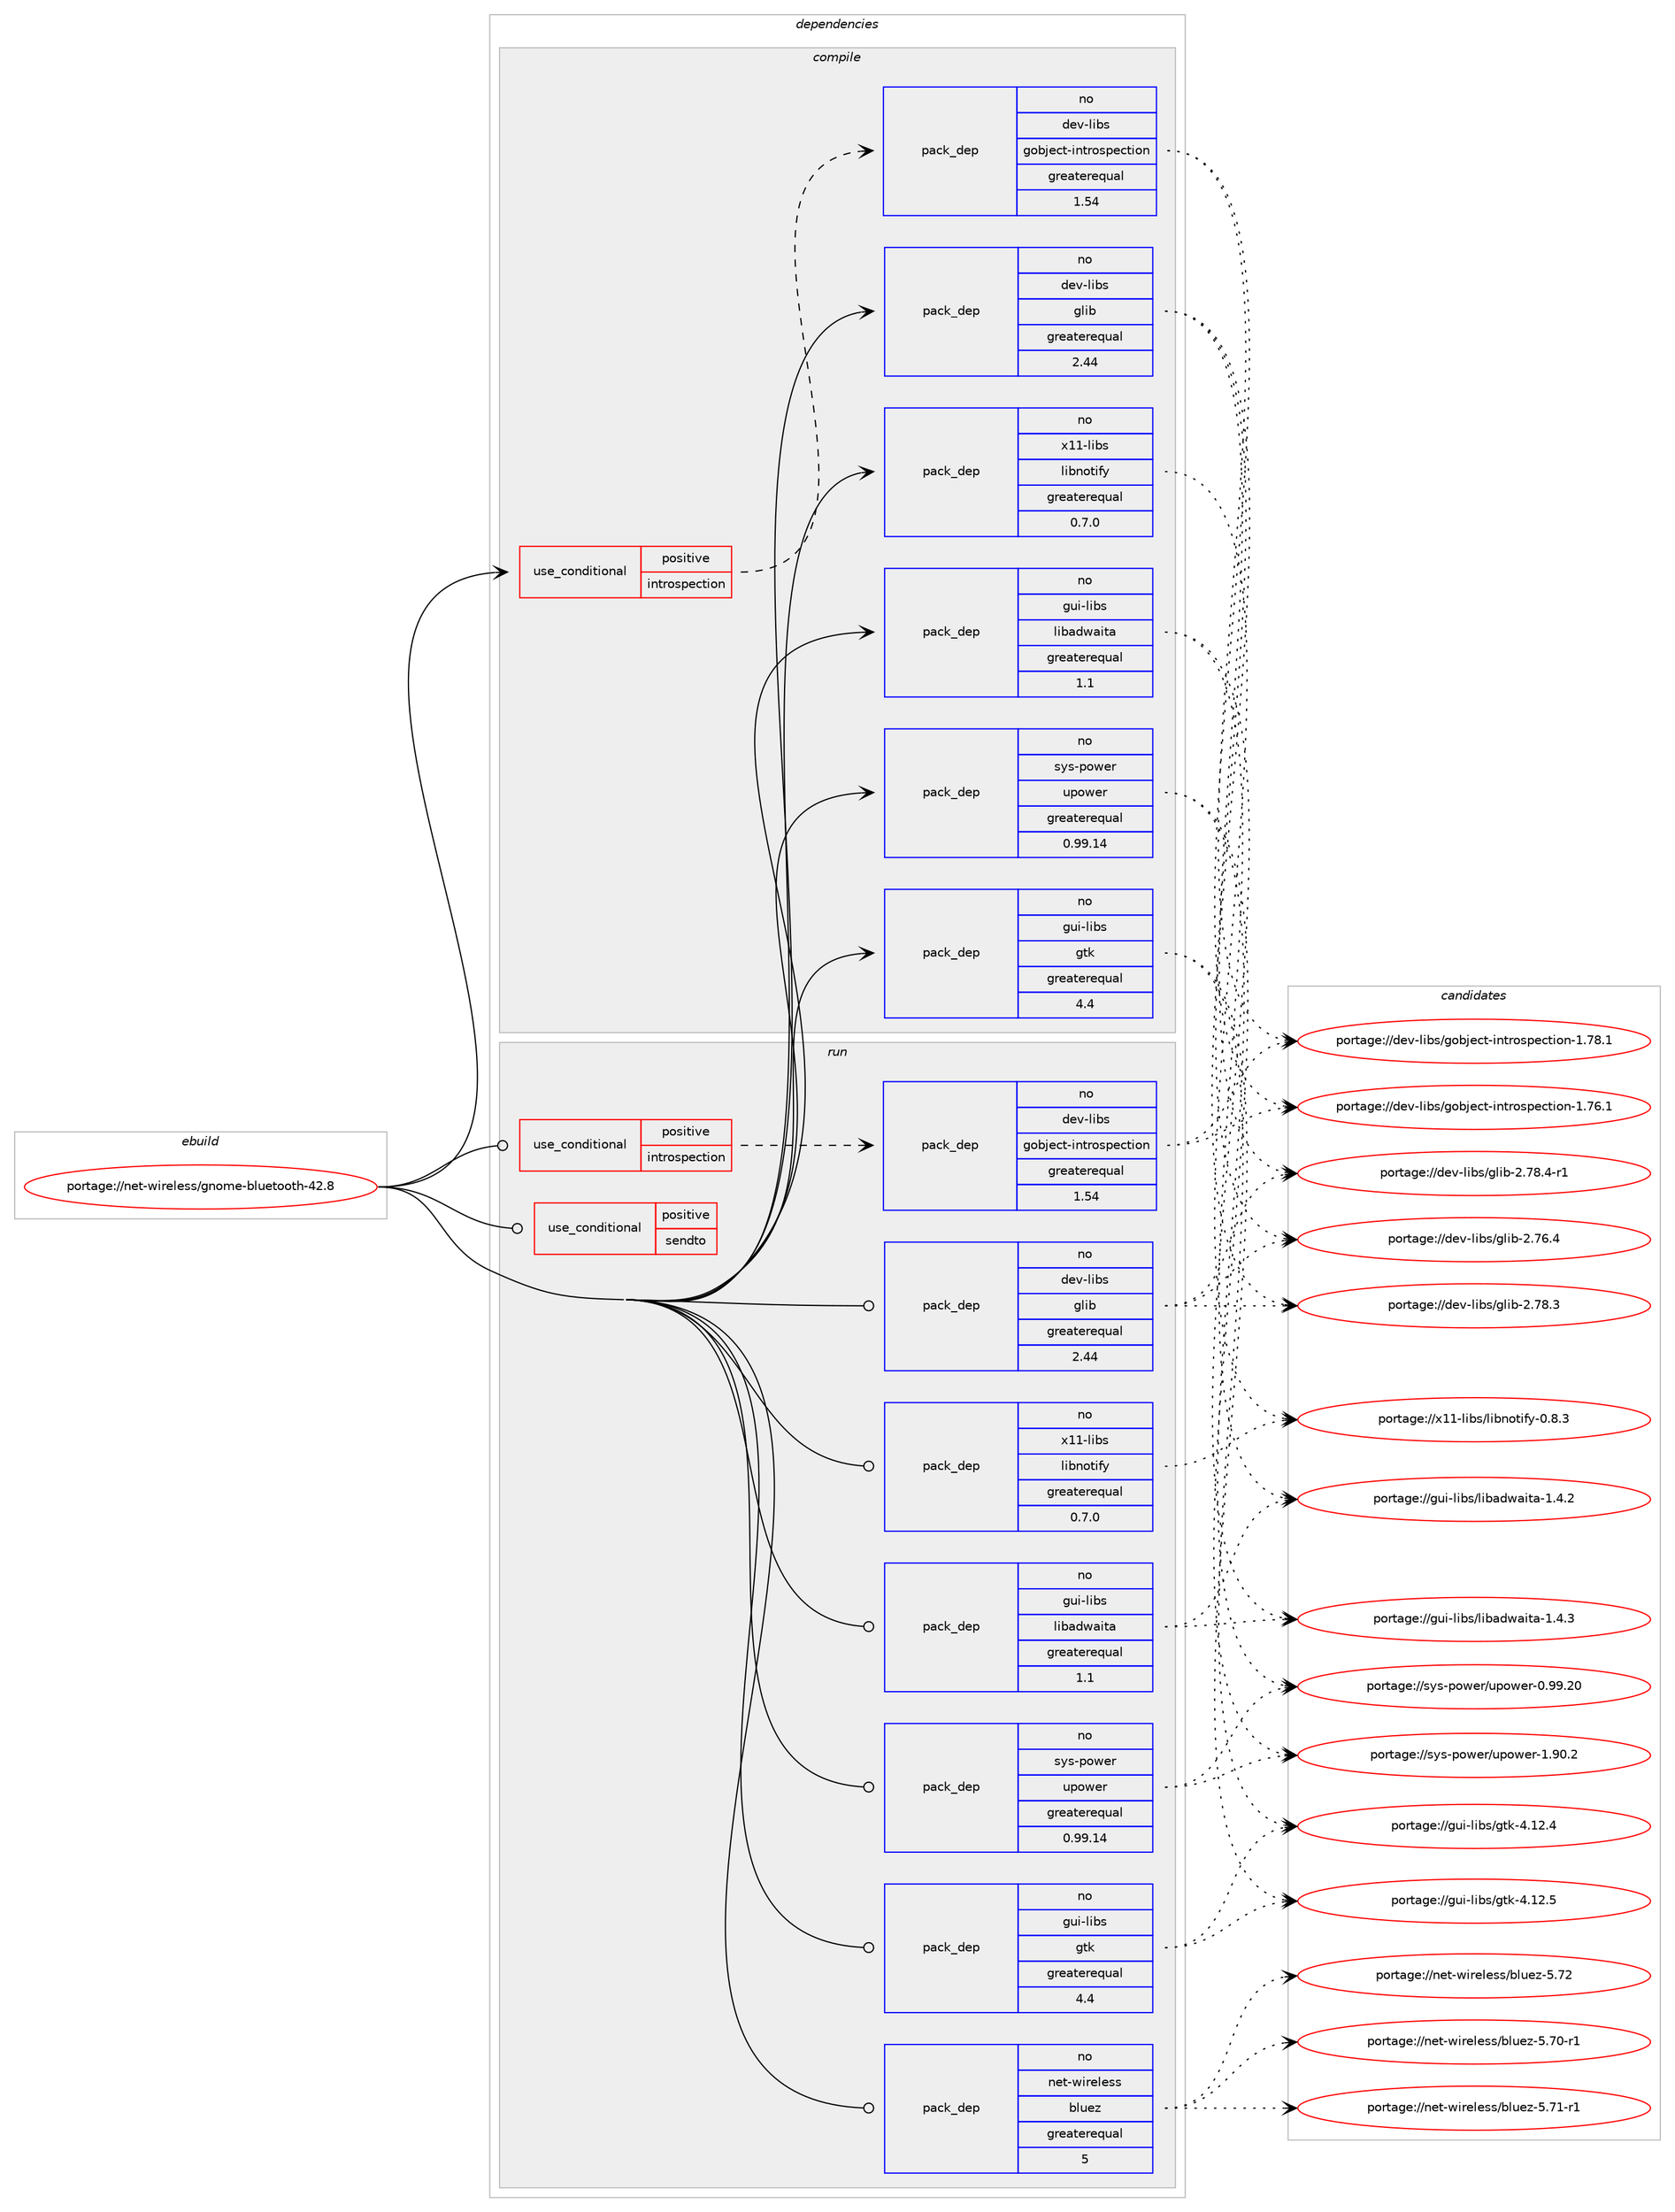 digraph prolog {

# *************
# Graph options
# *************

newrank=true;
concentrate=true;
compound=true;
graph [rankdir=LR,fontname=Helvetica,fontsize=10,ranksep=1.5];#, ranksep=2.5, nodesep=0.2];
edge  [arrowhead=vee];
node  [fontname=Helvetica,fontsize=10];

# **********
# The ebuild
# **********

subgraph cluster_leftcol {
color=gray;
rank=same;
label=<<i>ebuild</i>>;
id [label="portage://net-wireless/gnome-bluetooth-42.8", color=red, width=4, href="../net-wireless/gnome-bluetooth-42.8.svg"];
}

# ****************
# The dependencies
# ****************

subgraph cluster_midcol {
color=gray;
label=<<i>dependencies</i>>;
subgraph cluster_compile {
fillcolor="#eeeeee";
style=filled;
label=<<i>compile</i>>;
subgraph cond8188 {
dependency12117 [label=<<TABLE BORDER="0" CELLBORDER="1" CELLSPACING="0" CELLPADDING="4"><TR><TD ROWSPAN="3" CELLPADDING="10">use_conditional</TD></TR><TR><TD>positive</TD></TR><TR><TD>introspection</TD></TR></TABLE>>, shape=none, color=red];
subgraph pack3810 {
dependency12118 [label=<<TABLE BORDER="0" CELLBORDER="1" CELLSPACING="0" CELLPADDING="4" WIDTH="220"><TR><TD ROWSPAN="6" CELLPADDING="30">pack_dep</TD></TR><TR><TD WIDTH="110">no</TD></TR><TR><TD>dev-libs</TD></TR><TR><TD>gobject-introspection</TD></TR><TR><TD>greaterequal</TD></TR><TR><TD>1.54</TD></TR></TABLE>>, shape=none, color=blue];
}
dependency12117:e -> dependency12118:w [weight=20,style="dashed",arrowhead="vee"];
}
id:e -> dependency12117:w [weight=20,style="solid",arrowhead="vee"];
subgraph pack3811 {
dependency12119 [label=<<TABLE BORDER="0" CELLBORDER="1" CELLSPACING="0" CELLPADDING="4" WIDTH="220"><TR><TD ROWSPAN="6" CELLPADDING="30">pack_dep</TD></TR><TR><TD WIDTH="110">no</TD></TR><TR><TD>dev-libs</TD></TR><TR><TD>glib</TD></TR><TR><TD>greaterequal</TD></TR><TR><TD>2.44</TD></TR></TABLE>>, shape=none, color=blue];
}
id:e -> dependency12119:w [weight=20,style="solid",arrowhead="vee"];
subgraph pack3812 {
dependency12120 [label=<<TABLE BORDER="0" CELLBORDER="1" CELLSPACING="0" CELLPADDING="4" WIDTH="220"><TR><TD ROWSPAN="6" CELLPADDING="30">pack_dep</TD></TR><TR><TD WIDTH="110">no</TD></TR><TR><TD>gui-libs</TD></TR><TR><TD>gtk</TD></TR><TR><TD>greaterequal</TD></TR><TR><TD>4.4</TD></TR></TABLE>>, shape=none, color=blue];
}
id:e -> dependency12120:w [weight=20,style="solid",arrowhead="vee"];
subgraph pack3813 {
dependency12121 [label=<<TABLE BORDER="0" CELLBORDER="1" CELLSPACING="0" CELLPADDING="4" WIDTH="220"><TR><TD ROWSPAN="6" CELLPADDING="30">pack_dep</TD></TR><TR><TD WIDTH="110">no</TD></TR><TR><TD>gui-libs</TD></TR><TR><TD>libadwaita</TD></TR><TR><TD>greaterequal</TD></TR><TR><TD>1.1</TD></TR></TABLE>>, shape=none, color=blue];
}
id:e -> dependency12121:w [weight=20,style="solid",arrowhead="vee"];
# *** BEGIN UNKNOWN DEPENDENCY TYPE (TODO) ***
# id -> package_dependency(portage://net-wireless/gnome-bluetooth-42.8,install,no,media-libs,gsound,none,[,,],[],[])
# *** END UNKNOWN DEPENDENCY TYPE (TODO) ***

subgraph pack3814 {
dependency12122 [label=<<TABLE BORDER="0" CELLBORDER="1" CELLSPACING="0" CELLPADDING="4" WIDTH="220"><TR><TD ROWSPAN="6" CELLPADDING="30">pack_dep</TD></TR><TR><TD WIDTH="110">no</TD></TR><TR><TD>sys-power</TD></TR><TR><TD>upower</TD></TR><TR><TD>greaterequal</TD></TR><TR><TD>0.99.14</TD></TR></TABLE>>, shape=none, color=blue];
}
id:e -> dependency12122:w [weight=20,style="solid",arrowhead="vee"];
# *** BEGIN UNKNOWN DEPENDENCY TYPE (TODO) ***
# id -> package_dependency(portage://net-wireless/gnome-bluetooth-42.8,install,no,virtual,libudev,none,[,,],any_same_slot,[])
# *** END UNKNOWN DEPENDENCY TYPE (TODO) ***

subgraph pack3815 {
dependency12123 [label=<<TABLE BORDER="0" CELLBORDER="1" CELLSPACING="0" CELLPADDING="4" WIDTH="220"><TR><TD ROWSPAN="6" CELLPADDING="30">pack_dep</TD></TR><TR><TD WIDTH="110">no</TD></TR><TR><TD>x11-libs</TD></TR><TR><TD>libnotify</TD></TR><TR><TD>greaterequal</TD></TR><TR><TD>0.7.0</TD></TR></TABLE>>, shape=none, color=blue];
}
id:e -> dependency12123:w [weight=20,style="solid",arrowhead="vee"];
}
subgraph cluster_compileandrun {
fillcolor="#eeeeee";
style=filled;
label=<<i>compile and run</i>>;
}
subgraph cluster_run {
fillcolor="#eeeeee";
style=filled;
label=<<i>run</i>>;
subgraph cond8189 {
dependency12124 [label=<<TABLE BORDER="0" CELLBORDER="1" CELLSPACING="0" CELLPADDING="4"><TR><TD ROWSPAN="3" CELLPADDING="10">use_conditional</TD></TR><TR><TD>positive</TD></TR><TR><TD>introspection</TD></TR></TABLE>>, shape=none, color=red];
subgraph pack3816 {
dependency12125 [label=<<TABLE BORDER="0" CELLBORDER="1" CELLSPACING="0" CELLPADDING="4" WIDTH="220"><TR><TD ROWSPAN="6" CELLPADDING="30">pack_dep</TD></TR><TR><TD WIDTH="110">no</TD></TR><TR><TD>dev-libs</TD></TR><TR><TD>gobject-introspection</TD></TR><TR><TD>greaterequal</TD></TR><TR><TD>1.54</TD></TR></TABLE>>, shape=none, color=blue];
}
dependency12124:e -> dependency12125:w [weight=20,style="dashed",arrowhead="vee"];
}
id:e -> dependency12124:w [weight=20,style="solid",arrowhead="odot"];
subgraph cond8190 {
dependency12126 [label=<<TABLE BORDER="0" CELLBORDER="1" CELLSPACING="0" CELLPADDING="4"><TR><TD ROWSPAN="3" CELLPADDING="10">use_conditional</TD></TR><TR><TD>positive</TD></TR><TR><TD>sendto</TD></TR></TABLE>>, shape=none, color=red];
# *** BEGIN UNKNOWN DEPENDENCY TYPE (TODO) ***
# dependency12126 -> package_dependency(portage://net-wireless/gnome-bluetooth-42.8,run,weak,net-wireless,gnome-bluetooth,none,[,,],[slot(2)],[])
# *** END UNKNOWN DEPENDENCY TYPE (TODO) ***

}
id:e -> dependency12126:w [weight=20,style="solid",arrowhead="odot"];
# *** BEGIN UNKNOWN DEPENDENCY TYPE (TODO) ***
# id -> package_dependency(portage://net-wireless/gnome-bluetooth-42.8,run,no,acct-group,plugdev,none,[,,],[],[])
# *** END UNKNOWN DEPENDENCY TYPE (TODO) ***

subgraph pack3817 {
dependency12127 [label=<<TABLE BORDER="0" CELLBORDER="1" CELLSPACING="0" CELLPADDING="4" WIDTH="220"><TR><TD ROWSPAN="6" CELLPADDING="30">pack_dep</TD></TR><TR><TD WIDTH="110">no</TD></TR><TR><TD>dev-libs</TD></TR><TR><TD>glib</TD></TR><TR><TD>greaterequal</TD></TR><TR><TD>2.44</TD></TR></TABLE>>, shape=none, color=blue];
}
id:e -> dependency12127:w [weight=20,style="solid",arrowhead="odot"];
subgraph pack3818 {
dependency12128 [label=<<TABLE BORDER="0" CELLBORDER="1" CELLSPACING="0" CELLPADDING="4" WIDTH="220"><TR><TD ROWSPAN="6" CELLPADDING="30">pack_dep</TD></TR><TR><TD WIDTH="110">no</TD></TR><TR><TD>gui-libs</TD></TR><TR><TD>gtk</TD></TR><TR><TD>greaterequal</TD></TR><TR><TD>4.4</TD></TR></TABLE>>, shape=none, color=blue];
}
id:e -> dependency12128:w [weight=20,style="solid",arrowhead="odot"];
subgraph pack3819 {
dependency12129 [label=<<TABLE BORDER="0" CELLBORDER="1" CELLSPACING="0" CELLPADDING="4" WIDTH="220"><TR><TD ROWSPAN="6" CELLPADDING="30">pack_dep</TD></TR><TR><TD WIDTH="110">no</TD></TR><TR><TD>gui-libs</TD></TR><TR><TD>libadwaita</TD></TR><TR><TD>greaterequal</TD></TR><TR><TD>1.1</TD></TR></TABLE>>, shape=none, color=blue];
}
id:e -> dependency12129:w [weight=20,style="solid",arrowhead="odot"];
# *** BEGIN UNKNOWN DEPENDENCY TYPE (TODO) ***
# id -> package_dependency(portage://net-wireless/gnome-bluetooth-42.8,run,no,media-libs,gsound,none,[,,],[],[])
# *** END UNKNOWN DEPENDENCY TYPE (TODO) ***

subgraph pack3820 {
dependency12130 [label=<<TABLE BORDER="0" CELLBORDER="1" CELLSPACING="0" CELLPADDING="4" WIDTH="220"><TR><TD ROWSPAN="6" CELLPADDING="30">pack_dep</TD></TR><TR><TD WIDTH="110">no</TD></TR><TR><TD>net-wireless</TD></TR><TR><TD>bluez</TD></TR><TR><TD>greaterequal</TD></TR><TR><TD>5</TD></TR></TABLE>>, shape=none, color=blue];
}
id:e -> dependency12130:w [weight=20,style="solid",arrowhead="odot"];
subgraph pack3821 {
dependency12131 [label=<<TABLE BORDER="0" CELLBORDER="1" CELLSPACING="0" CELLPADDING="4" WIDTH="220"><TR><TD ROWSPAN="6" CELLPADDING="30">pack_dep</TD></TR><TR><TD WIDTH="110">no</TD></TR><TR><TD>sys-power</TD></TR><TR><TD>upower</TD></TR><TR><TD>greaterequal</TD></TR><TR><TD>0.99.14</TD></TR></TABLE>>, shape=none, color=blue];
}
id:e -> dependency12131:w [weight=20,style="solid",arrowhead="odot"];
# *** BEGIN UNKNOWN DEPENDENCY TYPE (TODO) ***
# id -> package_dependency(portage://net-wireless/gnome-bluetooth-42.8,run,no,virtual,libudev,none,[,,],any_same_slot,[])
# *** END UNKNOWN DEPENDENCY TYPE (TODO) ***

# *** BEGIN UNKNOWN DEPENDENCY TYPE (TODO) ***
# id -> package_dependency(portage://net-wireless/gnome-bluetooth-42.8,run,no,virtual,udev,none,[,,],[],[])
# *** END UNKNOWN DEPENDENCY TYPE (TODO) ***

subgraph pack3822 {
dependency12132 [label=<<TABLE BORDER="0" CELLBORDER="1" CELLSPACING="0" CELLPADDING="4" WIDTH="220"><TR><TD ROWSPAN="6" CELLPADDING="30">pack_dep</TD></TR><TR><TD WIDTH="110">no</TD></TR><TR><TD>x11-libs</TD></TR><TR><TD>libnotify</TD></TR><TR><TD>greaterequal</TD></TR><TR><TD>0.7.0</TD></TR></TABLE>>, shape=none, color=blue];
}
id:e -> dependency12132:w [weight=20,style="solid",arrowhead="odot"];
}
}

# **************
# The candidates
# **************

subgraph cluster_choices {
rank=same;
color=gray;
label=<<i>candidates</i>>;

subgraph choice3810 {
color=black;
nodesep=1;
choice1001011184510810598115471031119810610199116451051101161141111151121019911610511111045494655544649 [label="portage://dev-libs/gobject-introspection-1.76.1", color=red, width=4,href="../dev-libs/gobject-introspection-1.76.1.svg"];
choice1001011184510810598115471031119810610199116451051101161141111151121019911610511111045494655564649 [label="portage://dev-libs/gobject-introspection-1.78.1", color=red, width=4,href="../dev-libs/gobject-introspection-1.78.1.svg"];
dependency12118:e -> choice1001011184510810598115471031119810610199116451051101161141111151121019911610511111045494655544649:w [style=dotted,weight="100"];
dependency12118:e -> choice1001011184510810598115471031119810610199116451051101161141111151121019911610511111045494655564649:w [style=dotted,weight="100"];
}
subgraph choice3811 {
color=black;
nodesep=1;
choice1001011184510810598115471031081059845504655544652 [label="portage://dev-libs/glib-2.76.4", color=red, width=4,href="../dev-libs/glib-2.76.4.svg"];
choice1001011184510810598115471031081059845504655564651 [label="portage://dev-libs/glib-2.78.3", color=red, width=4,href="../dev-libs/glib-2.78.3.svg"];
choice10010111845108105981154710310810598455046555646524511449 [label="portage://dev-libs/glib-2.78.4-r1", color=red, width=4,href="../dev-libs/glib-2.78.4-r1.svg"];
dependency12119:e -> choice1001011184510810598115471031081059845504655544652:w [style=dotted,weight="100"];
dependency12119:e -> choice1001011184510810598115471031081059845504655564651:w [style=dotted,weight="100"];
dependency12119:e -> choice10010111845108105981154710310810598455046555646524511449:w [style=dotted,weight="100"];
}
subgraph choice3812 {
color=black;
nodesep=1;
choice10311710545108105981154710311610745524649504652 [label="portage://gui-libs/gtk-4.12.4", color=red, width=4,href="../gui-libs/gtk-4.12.4.svg"];
choice10311710545108105981154710311610745524649504653 [label="portage://gui-libs/gtk-4.12.5", color=red, width=4,href="../gui-libs/gtk-4.12.5.svg"];
dependency12120:e -> choice10311710545108105981154710311610745524649504652:w [style=dotted,weight="100"];
dependency12120:e -> choice10311710545108105981154710311610745524649504653:w [style=dotted,weight="100"];
}
subgraph choice3813 {
color=black;
nodesep=1;
choice10311710545108105981154710810598971001199710511697454946524650 [label="portage://gui-libs/libadwaita-1.4.2", color=red, width=4,href="../gui-libs/libadwaita-1.4.2.svg"];
choice10311710545108105981154710810598971001199710511697454946524651 [label="portage://gui-libs/libadwaita-1.4.3", color=red, width=4,href="../gui-libs/libadwaita-1.4.3.svg"];
dependency12121:e -> choice10311710545108105981154710810598971001199710511697454946524650:w [style=dotted,weight="100"];
dependency12121:e -> choice10311710545108105981154710810598971001199710511697454946524651:w [style=dotted,weight="100"];
}
subgraph choice3814 {
color=black;
nodesep=1;
choice11512111545112111119101114471171121111191011144548465757465048 [label="portage://sys-power/upower-0.99.20", color=red, width=4,href="../sys-power/upower-0.99.20.svg"];
choice115121115451121111191011144711711211111910111445494657484650 [label="portage://sys-power/upower-1.90.2", color=red, width=4,href="../sys-power/upower-1.90.2.svg"];
dependency12122:e -> choice11512111545112111119101114471171121111191011144548465757465048:w [style=dotted,weight="100"];
dependency12122:e -> choice115121115451121111191011144711711211111910111445494657484650:w [style=dotted,weight="100"];
}
subgraph choice3815 {
color=black;
nodesep=1;
choice120494945108105981154710810598110111116105102121454846564651 [label="portage://x11-libs/libnotify-0.8.3", color=red, width=4,href="../x11-libs/libnotify-0.8.3.svg"];
dependency12123:e -> choice120494945108105981154710810598110111116105102121454846564651:w [style=dotted,weight="100"];
}
subgraph choice3816 {
color=black;
nodesep=1;
choice1001011184510810598115471031119810610199116451051101161141111151121019911610511111045494655544649 [label="portage://dev-libs/gobject-introspection-1.76.1", color=red, width=4,href="../dev-libs/gobject-introspection-1.76.1.svg"];
choice1001011184510810598115471031119810610199116451051101161141111151121019911610511111045494655564649 [label="portage://dev-libs/gobject-introspection-1.78.1", color=red, width=4,href="../dev-libs/gobject-introspection-1.78.1.svg"];
dependency12125:e -> choice1001011184510810598115471031119810610199116451051101161141111151121019911610511111045494655544649:w [style=dotted,weight="100"];
dependency12125:e -> choice1001011184510810598115471031119810610199116451051101161141111151121019911610511111045494655564649:w [style=dotted,weight="100"];
}
subgraph choice3817 {
color=black;
nodesep=1;
choice1001011184510810598115471031081059845504655544652 [label="portage://dev-libs/glib-2.76.4", color=red, width=4,href="../dev-libs/glib-2.76.4.svg"];
choice1001011184510810598115471031081059845504655564651 [label="portage://dev-libs/glib-2.78.3", color=red, width=4,href="../dev-libs/glib-2.78.3.svg"];
choice10010111845108105981154710310810598455046555646524511449 [label="portage://dev-libs/glib-2.78.4-r1", color=red, width=4,href="../dev-libs/glib-2.78.4-r1.svg"];
dependency12127:e -> choice1001011184510810598115471031081059845504655544652:w [style=dotted,weight="100"];
dependency12127:e -> choice1001011184510810598115471031081059845504655564651:w [style=dotted,weight="100"];
dependency12127:e -> choice10010111845108105981154710310810598455046555646524511449:w [style=dotted,weight="100"];
}
subgraph choice3818 {
color=black;
nodesep=1;
choice10311710545108105981154710311610745524649504652 [label="portage://gui-libs/gtk-4.12.4", color=red, width=4,href="../gui-libs/gtk-4.12.4.svg"];
choice10311710545108105981154710311610745524649504653 [label="portage://gui-libs/gtk-4.12.5", color=red, width=4,href="../gui-libs/gtk-4.12.5.svg"];
dependency12128:e -> choice10311710545108105981154710311610745524649504652:w [style=dotted,weight="100"];
dependency12128:e -> choice10311710545108105981154710311610745524649504653:w [style=dotted,weight="100"];
}
subgraph choice3819 {
color=black;
nodesep=1;
choice10311710545108105981154710810598971001199710511697454946524650 [label="portage://gui-libs/libadwaita-1.4.2", color=red, width=4,href="../gui-libs/libadwaita-1.4.2.svg"];
choice10311710545108105981154710810598971001199710511697454946524651 [label="portage://gui-libs/libadwaita-1.4.3", color=red, width=4,href="../gui-libs/libadwaita-1.4.3.svg"];
dependency12129:e -> choice10311710545108105981154710810598971001199710511697454946524650:w [style=dotted,weight="100"];
dependency12129:e -> choice10311710545108105981154710810598971001199710511697454946524651:w [style=dotted,weight="100"];
}
subgraph choice3820 {
color=black;
nodesep=1;
choice11010111645119105114101108101115115479810811710112245534655484511449 [label="portage://net-wireless/bluez-5.70-r1", color=red, width=4,href="../net-wireless/bluez-5.70-r1.svg"];
choice11010111645119105114101108101115115479810811710112245534655494511449 [label="portage://net-wireless/bluez-5.71-r1", color=red, width=4,href="../net-wireless/bluez-5.71-r1.svg"];
choice1101011164511910511410110810111511547981081171011224553465550 [label="portage://net-wireless/bluez-5.72", color=red, width=4,href="../net-wireless/bluez-5.72.svg"];
dependency12130:e -> choice11010111645119105114101108101115115479810811710112245534655484511449:w [style=dotted,weight="100"];
dependency12130:e -> choice11010111645119105114101108101115115479810811710112245534655494511449:w [style=dotted,weight="100"];
dependency12130:e -> choice1101011164511910511410110810111511547981081171011224553465550:w [style=dotted,weight="100"];
}
subgraph choice3821 {
color=black;
nodesep=1;
choice11512111545112111119101114471171121111191011144548465757465048 [label="portage://sys-power/upower-0.99.20", color=red, width=4,href="../sys-power/upower-0.99.20.svg"];
choice115121115451121111191011144711711211111910111445494657484650 [label="portage://sys-power/upower-1.90.2", color=red, width=4,href="../sys-power/upower-1.90.2.svg"];
dependency12131:e -> choice11512111545112111119101114471171121111191011144548465757465048:w [style=dotted,weight="100"];
dependency12131:e -> choice115121115451121111191011144711711211111910111445494657484650:w [style=dotted,weight="100"];
}
subgraph choice3822 {
color=black;
nodesep=1;
choice120494945108105981154710810598110111116105102121454846564651 [label="portage://x11-libs/libnotify-0.8.3", color=red, width=4,href="../x11-libs/libnotify-0.8.3.svg"];
dependency12132:e -> choice120494945108105981154710810598110111116105102121454846564651:w [style=dotted,weight="100"];
}
}

}
